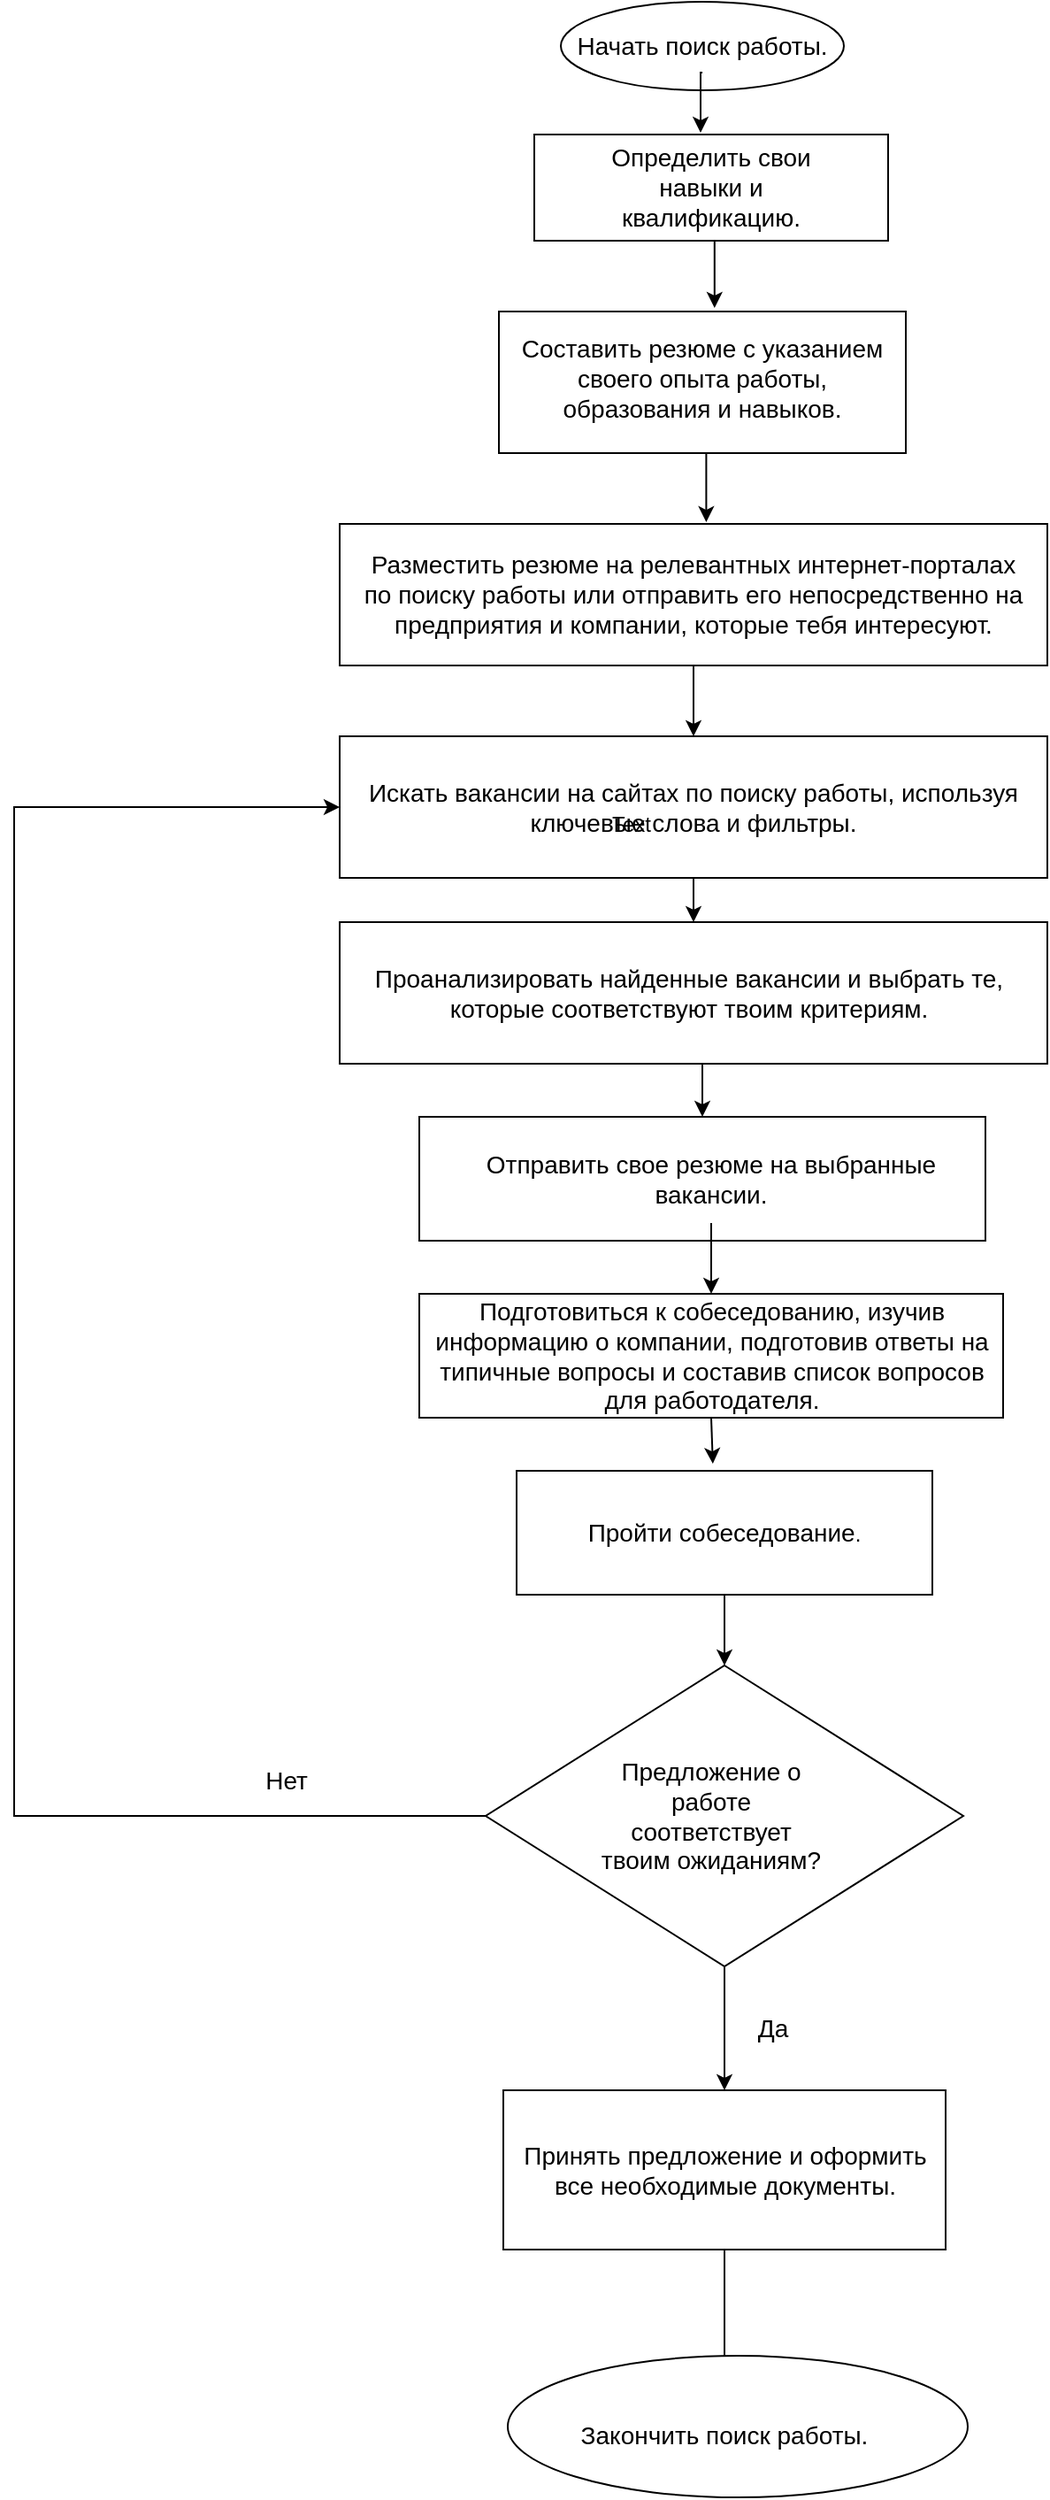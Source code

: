 <mxfile version="21.6.2" type="github">
  <diagram name="Страница 1" id="iyd2mUeCuzbvWb1vzOWn">
    <mxGraphModel dx="1346" dy="831" grid="1" gridSize="10" guides="1" tooltips="1" connect="1" arrows="1" fold="1" page="1" pageScale="1" pageWidth="1169" pageHeight="1654" math="0" shadow="0">
      <root>
        <mxCell id="0" />
        <mxCell id="1" parent="0" />
        <mxCell id="Ewl-e31Wbjn7OvHH8sZ_-1" value="&lt;font style=&quot;font-size: 14px;&quot;&gt;Начать поиск работы.&lt;/font&gt;" style="ellipse;whiteSpace=wrap;html=1;" vertex="1" parent="1">
          <mxGeometry x="510" y="20" width="160" height="50" as="geometry" />
        </mxCell>
        <mxCell id="Ewl-e31Wbjn7OvHH8sZ_-7" style="edgeStyle=orthogonalEdgeStyle;rounded=0;orthogonalLoop=1;jettySize=auto;html=1;exitX=0.5;exitY=1;exitDx=0;exitDy=0;entryX=0.47;entryY=-0.017;entryDx=0;entryDy=0;entryPerimeter=0;" edge="1" parent="1" target="Ewl-e31Wbjn7OvHH8sZ_-4">
          <mxGeometry relative="1" as="geometry">
            <mxPoint x="590" y="60" as="sourcePoint" />
          </mxGeometry>
        </mxCell>
        <mxCell id="Ewl-e31Wbjn7OvHH8sZ_-11" style="edgeStyle=orthogonalEdgeStyle;rounded=0;orthogonalLoop=1;jettySize=auto;html=1;exitX=0.5;exitY=1;exitDx=0;exitDy=0;entryX=0.53;entryY=-0.025;entryDx=0;entryDy=0;entryPerimeter=0;" edge="1" parent="1" source="Ewl-e31Wbjn7OvHH8sZ_-4" target="Ewl-e31Wbjn7OvHH8sZ_-9">
          <mxGeometry relative="1" as="geometry" />
        </mxCell>
        <mxCell id="Ewl-e31Wbjn7OvHH8sZ_-4" value="" style="rounded=0;whiteSpace=wrap;html=1;" vertex="1" parent="1">
          <mxGeometry x="495" y="95" width="200" height="60" as="geometry" />
        </mxCell>
        <mxCell id="Ewl-e31Wbjn7OvHH8sZ_-5" value="&lt;font style=&quot;font-size: 14px;&quot;&gt;Определить свои навыки и квалификацию.&lt;/font&gt;" style="text;html=1;strokeColor=none;fillColor=none;align=center;verticalAlign=middle;whiteSpace=wrap;rounded=0;" vertex="1" parent="1">
          <mxGeometry x="515" y="110" width="160" height="30" as="geometry" />
        </mxCell>
        <mxCell id="Ewl-e31Wbjn7OvHH8sZ_-15" style="edgeStyle=orthogonalEdgeStyle;rounded=0;orthogonalLoop=1;jettySize=auto;html=1;exitX=0.5;exitY=1;exitDx=0;exitDy=0;entryX=0.518;entryY=-0.012;entryDx=0;entryDy=0;entryPerimeter=0;" edge="1" parent="1" source="Ewl-e31Wbjn7OvHH8sZ_-9" target="Ewl-e31Wbjn7OvHH8sZ_-12">
          <mxGeometry relative="1" as="geometry" />
        </mxCell>
        <mxCell id="Ewl-e31Wbjn7OvHH8sZ_-9" value="" style="rounded=0;whiteSpace=wrap;html=1;" vertex="1" parent="1">
          <mxGeometry x="475" y="195" width="230" height="80" as="geometry" />
        </mxCell>
        <mxCell id="Ewl-e31Wbjn7OvHH8sZ_-10" value="&lt;font style=&quot;font-size: 14px;&quot;&gt;Составить резюме с указанием своего опыта работы, образования и навыков.&lt;/font&gt;" style="text;html=1;strokeColor=none;fillColor=none;align=center;verticalAlign=middle;whiteSpace=wrap;rounded=0;" vertex="1" parent="1">
          <mxGeometry x="485" y="200" width="210" height="65" as="geometry" />
        </mxCell>
        <mxCell id="Ewl-e31Wbjn7OvHH8sZ_-18" style="edgeStyle=orthogonalEdgeStyle;rounded=0;orthogonalLoop=1;jettySize=auto;html=1;exitX=0.5;exitY=1;exitDx=0;exitDy=0;entryX=0.5;entryY=0;entryDx=0;entryDy=0;" edge="1" parent="1" source="Ewl-e31Wbjn7OvHH8sZ_-12" target="Ewl-e31Wbjn7OvHH8sZ_-16">
          <mxGeometry relative="1" as="geometry" />
        </mxCell>
        <mxCell id="Ewl-e31Wbjn7OvHH8sZ_-12" value="" style="rounded=0;whiteSpace=wrap;html=1;" vertex="1" parent="1">
          <mxGeometry x="385" y="315" width="400" height="80" as="geometry" />
        </mxCell>
        <mxCell id="Ewl-e31Wbjn7OvHH8sZ_-13" value="&lt;font style=&quot;font-size: 14px;&quot;&gt;Разместить резюме на релевантных интернет-порталах по поиску работы или отправить его непосредственно на предприятия и компании, которые тебя интересуют.&lt;/font&gt;" style="text;html=1;strokeColor=none;fillColor=none;align=center;verticalAlign=middle;whiteSpace=wrap;rounded=0;" vertex="1" parent="1">
          <mxGeometry x="395" y="325" width="380" height="60" as="geometry" />
        </mxCell>
        <mxCell id="Ewl-e31Wbjn7OvHH8sZ_-21" style="edgeStyle=orthogonalEdgeStyle;rounded=0;orthogonalLoop=1;jettySize=auto;html=1;exitX=0.5;exitY=1;exitDx=0;exitDy=0;entryX=0.5;entryY=0;entryDx=0;entryDy=0;" edge="1" parent="1" source="Ewl-e31Wbjn7OvHH8sZ_-16" target="Ewl-e31Wbjn7OvHH8sZ_-19">
          <mxGeometry relative="1" as="geometry" />
        </mxCell>
        <mxCell id="Ewl-e31Wbjn7OvHH8sZ_-16" value="&lt;font style=&quot;font-size: 14px;&quot;&gt;Искать вакансии на сайтах по поиску работы, используя ключевые слова и фильтры.&lt;/font&gt;" style="rounded=0;whiteSpace=wrap;html=1;" vertex="1" parent="1">
          <mxGeometry x="385" y="435" width="400" height="80" as="geometry" />
        </mxCell>
        <mxCell id="Ewl-e31Wbjn7OvHH8sZ_-27" style="edgeStyle=orthogonalEdgeStyle;rounded=0;orthogonalLoop=1;jettySize=auto;html=1;exitX=0.5;exitY=1;exitDx=0;exitDy=0;entryX=0.5;entryY=0;entryDx=0;entryDy=0;" edge="1" parent="1" source="Ewl-e31Wbjn7OvHH8sZ_-19" target="Ewl-e31Wbjn7OvHH8sZ_-22">
          <mxGeometry relative="1" as="geometry" />
        </mxCell>
        <mxCell id="Ewl-e31Wbjn7OvHH8sZ_-19" value="" style="rounded=0;whiteSpace=wrap;html=1;" vertex="1" parent="1">
          <mxGeometry x="385" y="540" width="400" height="80" as="geometry" />
        </mxCell>
        <mxCell id="Ewl-e31Wbjn7OvHH8sZ_-20" value="&lt;font style=&quot;font-size: 14px;&quot;&gt;Проанализировать найденные вакансии и выбрать те, которые соответствуют твоим критериям.&lt;/font&gt;" style="text;html=1;strokeColor=none;fillColor=none;align=center;verticalAlign=middle;whiteSpace=wrap;rounded=0;" vertex="1" parent="1">
          <mxGeometry x="395" y="550" width="375" height="60" as="geometry" />
        </mxCell>
        <mxCell id="Ewl-e31Wbjn7OvHH8sZ_-22" value="" style="rounded=0;whiteSpace=wrap;html=1;" vertex="1" parent="1">
          <mxGeometry x="430" y="650" width="320" height="70" as="geometry" />
        </mxCell>
        <mxCell id="Ewl-e31Wbjn7OvHH8sZ_-23" value="Text" style="text;html=1;strokeColor=none;fillColor=none;align=center;verticalAlign=middle;whiteSpace=wrap;rounded=0;" vertex="1" parent="1">
          <mxGeometry x="520" y="470" width="60" height="30" as="geometry" />
        </mxCell>
        <mxCell id="Ewl-e31Wbjn7OvHH8sZ_-30" style="edgeStyle=orthogonalEdgeStyle;rounded=0;orthogonalLoop=1;jettySize=auto;html=1;exitX=0.5;exitY=1;exitDx=0;exitDy=0;" edge="1" parent="1" source="Ewl-e31Wbjn7OvHH8sZ_-24">
          <mxGeometry relative="1" as="geometry">
            <mxPoint x="595" y="750" as="targetPoint" />
          </mxGeometry>
        </mxCell>
        <mxCell id="Ewl-e31Wbjn7OvHH8sZ_-24" value="&lt;font style=&quot;font-size: 14px;&quot;&gt;Отправить свое резюме на выбранные вакансии.&lt;/font&gt;" style="text;html=1;strokeColor=none;fillColor=none;align=center;verticalAlign=middle;whiteSpace=wrap;rounded=0;" vertex="1" parent="1">
          <mxGeometry x="450" y="660" width="290" height="50" as="geometry" />
        </mxCell>
        <mxCell id="Ewl-e31Wbjn7OvHH8sZ_-28" value="" style="rounded=0;whiteSpace=wrap;html=1;" vertex="1" parent="1">
          <mxGeometry x="430" y="750" width="330" height="70" as="geometry" />
        </mxCell>
        <mxCell id="Ewl-e31Wbjn7OvHH8sZ_-33" style="edgeStyle=orthogonalEdgeStyle;rounded=0;orthogonalLoop=1;jettySize=auto;html=1;exitX=0.5;exitY=1;exitDx=0;exitDy=0;entryX=0.472;entryY=-0.057;entryDx=0;entryDy=0;entryPerimeter=0;" edge="1" parent="1" source="Ewl-e31Wbjn7OvHH8sZ_-29" target="Ewl-e31Wbjn7OvHH8sZ_-32">
          <mxGeometry relative="1" as="geometry" />
        </mxCell>
        <mxCell id="Ewl-e31Wbjn7OvHH8sZ_-29" value="&lt;font style=&quot;font-size: 14px;&quot;&gt;Подготовиться к собеседованию, изучив информацию о компании, подготовив ответы на типичные вопросы и составив список вопросов для работодателя.&lt;/font&gt;" style="text;html=1;strokeColor=none;fillColor=none;align=center;verticalAlign=middle;whiteSpace=wrap;rounded=0;" vertex="1" parent="1">
          <mxGeometry x="432.5" y="750" width="325" height="70" as="geometry" />
        </mxCell>
        <mxCell id="Ewl-e31Wbjn7OvHH8sZ_-31" value="" style="rounded=0;whiteSpace=wrap;html=1;" vertex="1" parent="1">
          <mxGeometry x="485" y="850" width="235" height="70" as="geometry" />
        </mxCell>
        <mxCell id="Ewl-e31Wbjn7OvHH8sZ_-38" style="edgeStyle=orthogonalEdgeStyle;rounded=0;orthogonalLoop=1;jettySize=auto;html=1;exitX=0.5;exitY=1;exitDx=0;exitDy=0;entryX=0.5;entryY=0;entryDx=0;entryDy=0;" edge="1" parent="1" source="Ewl-e31Wbjn7OvHH8sZ_-32" target="Ewl-e31Wbjn7OvHH8sZ_-36">
          <mxGeometry relative="1" as="geometry" />
        </mxCell>
        <mxCell id="Ewl-e31Wbjn7OvHH8sZ_-32" value="&lt;font style=&quot;font-size: 14px;&quot;&gt;Пройти собеседование&lt;/font&gt;." style="text;html=1;strokeColor=none;fillColor=none;align=center;verticalAlign=middle;whiteSpace=wrap;rounded=0;" vertex="1" parent="1">
          <mxGeometry x="485" y="850" width="235" height="70" as="geometry" />
        </mxCell>
        <mxCell id="Ewl-e31Wbjn7OvHH8sZ_-39" style="edgeStyle=orthogonalEdgeStyle;rounded=0;orthogonalLoop=1;jettySize=auto;html=1;exitX=0;exitY=0.5;exitDx=0;exitDy=0;entryX=0;entryY=0.5;entryDx=0;entryDy=0;" edge="1" parent="1" source="Ewl-e31Wbjn7OvHH8sZ_-36" target="Ewl-e31Wbjn7OvHH8sZ_-16">
          <mxGeometry relative="1" as="geometry">
            <mxPoint x="200" y="460" as="targetPoint" />
            <Array as="points">
              <mxPoint x="201" y="1045" />
              <mxPoint x="201" y="475" />
            </Array>
          </mxGeometry>
        </mxCell>
        <mxCell id="Ewl-e31Wbjn7OvHH8sZ_-45" style="edgeStyle=orthogonalEdgeStyle;rounded=0;orthogonalLoop=1;jettySize=auto;html=1;exitX=0.5;exitY=1;exitDx=0;exitDy=0;entryX=0.5;entryY=0;entryDx=0;entryDy=0;" edge="1" parent="1" source="Ewl-e31Wbjn7OvHH8sZ_-36" target="Ewl-e31Wbjn7OvHH8sZ_-44">
          <mxGeometry relative="1" as="geometry" />
        </mxCell>
        <mxCell id="Ewl-e31Wbjn7OvHH8sZ_-36" value="" style="rhombus;whiteSpace=wrap;html=1;" vertex="1" parent="1">
          <mxGeometry x="467.5" y="960" width="270" height="170" as="geometry" />
        </mxCell>
        <mxCell id="Ewl-e31Wbjn7OvHH8sZ_-37" value="&lt;font style=&quot;font-size: 14px;&quot;&gt;Предложение о работе соответствует твоим ожиданиям?&lt;/font&gt;" style="text;html=1;strokeColor=none;fillColor=none;align=center;verticalAlign=middle;whiteSpace=wrap;rounded=0;" vertex="1" parent="1">
          <mxGeometry x="530" y="1000" width="130" height="90" as="geometry" />
        </mxCell>
        <mxCell id="Ewl-e31Wbjn7OvHH8sZ_-42" value="&lt;span style=&quot;font-size: 14px;&quot;&gt;Нет&lt;/span&gt;" style="text;html=1;strokeColor=none;fillColor=none;align=center;verticalAlign=middle;whiteSpace=wrap;rounded=0;" vertex="1" parent="1">
          <mxGeometry x="325" y="1010" width="60" height="30" as="geometry" />
        </mxCell>
        <mxCell id="Ewl-e31Wbjn7OvHH8sZ_-47" style="edgeStyle=orthogonalEdgeStyle;rounded=0;orthogonalLoop=1;jettySize=auto;html=1;exitX=1;exitY=0.25;exitDx=0;exitDy=0;entryX=1;entryY=0.25;entryDx=0;entryDy=0;" edge="1" parent="1" source="Ewl-e31Wbjn7OvHH8sZ_-43" target="Ewl-e31Wbjn7OvHH8sZ_-44">
          <mxGeometry relative="1" as="geometry" />
        </mxCell>
        <mxCell id="Ewl-e31Wbjn7OvHH8sZ_-43" value="" style="rounded=0;whiteSpace=wrap;html=1;" vertex="1" parent="1">
          <mxGeometry x="477.5" y="1200" width="250" height="90" as="geometry" />
        </mxCell>
        <mxCell id="Ewl-e31Wbjn7OvHH8sZ_-50" style="edgeStyle=orthogonalEdgeStyle;rounded=0;orthogonalLoop=1;jettySize=auto;html=1;exitX=0.5;exitY=1;exitDx=0;exitDy=0;entryX=0.5;entryY=0;entryDx=0;entryDy=0;" edge="1" parent="1" source="Ewl-e31Wbjn7OvHH8sZ_-44" target="Ewl-e31Wbjn7OvHH8sZ_-49">
          <mxGeometry relative="1" as="geometry" />
        </mxCell>
        <mxCell id="Ewl-e31Wbjn7OvHH8sZ_-44" value="&lt;font style=&quot;font-size: 14px;&quot;&gt;Принять предложение и оформить все необходимые документы.&lt;/font&gt;" style="text;html=1;strokeColor=none;fillColor=none;align=center;verticalAlign=middle;whiteSpace=wrap;rounded=0;" vertex="1" parent="1">
          <mxGeometry x="477.5" y="1200" width="250" height="90" as="geometry" />
        </mxCell>
        <mxCell id="Ewl-e31Wbjn7OvHH8sZ_-46" value="&lt;font style=&quot;font-size: 14px;&quot;&gt;Да&lt;/font&gt;" style="text;html=1;strokeColor=none;fillColor=none;align=center;verticalAlign=middle;whiteSpace=wrap;rounded=0;" vertex="1" parent="1">
          <mxGeometry x="600" y="1150" width="60" height="30" as="geometry" />
        </mxCell>
        <mxCell id="Ewl-e31Wbjn7OvHH8sZ_-48" value="" style="ellipse;whiteSpace=wrap;html=1;" vertex="1" parent="1">
          <mxGeometry x="480" y="1350" width="260" height="80" as="geometry" />
        </mxCell>
        <mxCell id="Ewl-e31Wbjn7OvHH8sZ_-49" value="&lt;font style=&quot;font-size: 14px;&quot;&gt;Закончить поиск работы.&lt;/font&gt;" style="text;html=1;strokeColor=none;fillColor=none;align=center;verticalAlign=middle;whiteSpace=wrap;rounded=0;" vertex="1" parent="1">
          <mxGeometry x="495" y="1370" width="215" height="50" as="geometry" />
        </mxCell>
      </root>
    </mxGraphModel>
  </diagram>
</mxfile>
